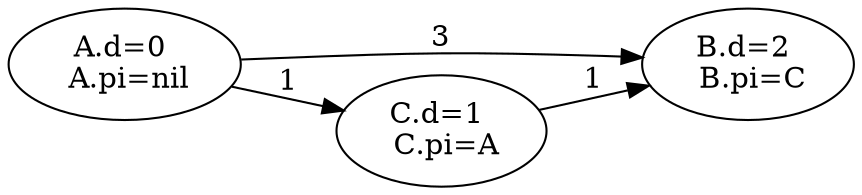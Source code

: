 digraph BST {
rankdir="LR";
"A.d=0 \n A.pi=nil" -> "B.d=2 \n B.pi=C" [label="3"];
"A.d=0 \n A.pi=nil" -> "C.d=1 \n C.pi=A"[label="1"];
"C.d=1 \n C.pi=A" -> "B.d=2 \n B.pi=C"[label="1"];
}


